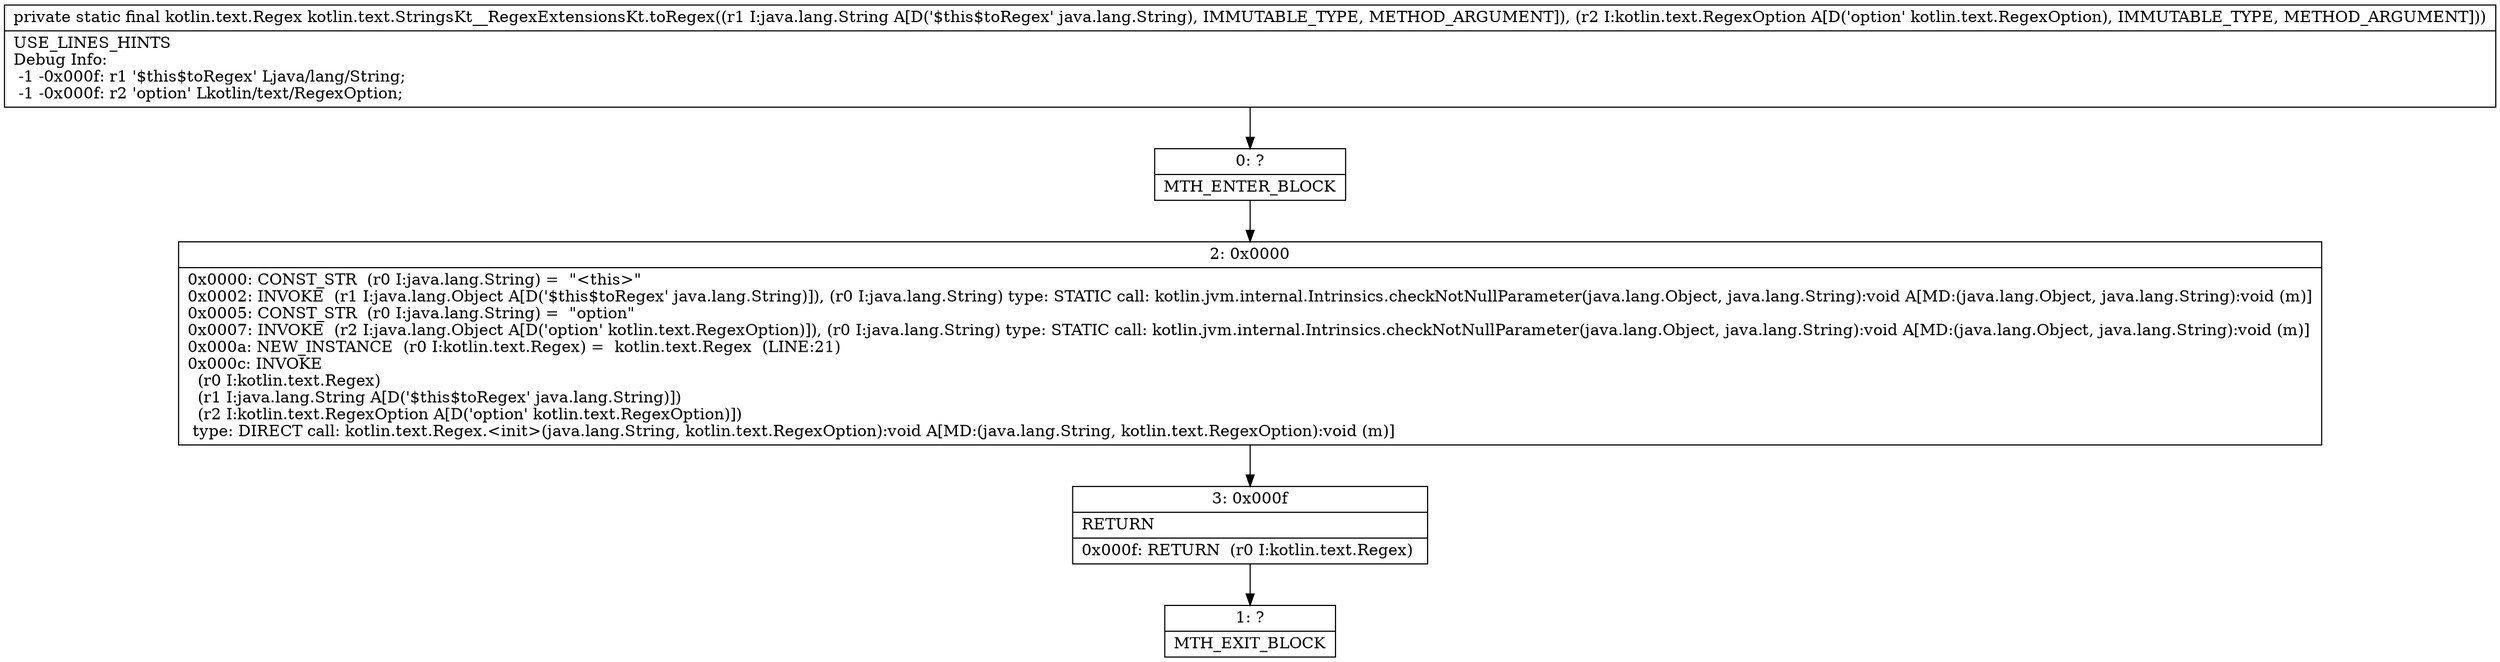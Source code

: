 digraph "CFG forkotlin.text.StringsKt__RegexExtensionsKt.toRegex(Ljava\/lang\/String;Lkotlin\/text\/RegexOption;)Lkotlin\/text\/Regex;" {
Node_0 [shape=record,label="{0\:\ ?|MTH_ENTER_BLOCK\l}"];
Node_2 [shape=record,label="{2\:\ 0x0000|0x0000: CONST_STR  (r0 I:java.lang.String) =  \"\<this\>\" \l0x0002: INVOKE  (r1 I:java.lang.Object A[D('$this$toRegex' java.lang.String)]), (r0 I:java.lang.String) type: STATIC call: kotlin.jvm.internal.Intrinsics.checkNotNullParameter(java.lang.Object, java.lang.String):void A[MD:(java.lang.Object, java.lang.String):void (m)]\l0x0005: CONST_STR  (r0 I:java.lang.String) =  \"option\" \l0x0007: INVOKE  (r2 I:java.lang.Object A[D('option' kotlin.text.RegexOption)]), (r0 I:java.lang.String) type: STATIC call: kotlin.jvm.internal.Intrinsics.checkNotNullParameter(java.lang.Object, java.lang.String):void A[MD:(java.lang.Object, java.lang.String):void (m)]\l0x000a: NEW_INSTANCE  (r0 I:kotlin.text.Regex) =  kotlin.text.Regex  (LINE:21)\l0x000c: INVOKE  \l  (r0 I:kotlin.text.Regex)\l  (r1 I:java.lang.String A[D('$this$toRegex' java.lang.String)])\l  (r2 I:kotlin.text.RegexOption A[D('option' kotlin.text.RegexOption)])\l type: DIRECT call: kotlin.text.Regex.\<init\>(java.lang.String, kotlin.text.RegexOption):void A[MD:(java.lang.String, kotlin.text.RegexOption):void (m)]\l}"];
Node_3 [shape=record,label="{3\:\ 0x000f|RETURN\l|0x000f: RETURN  (r0 I:kotlin.text.Regex) \l}"];
Node_1 [shape=record,label="{1\:\ ?|MTH_EXIT_BLOCK\l}"];
MethodNode[shape=record,label="{private static final kotlin.text.Regex kotlin.text.StringsKt__RegexExtensionsKt.toRegex((r1 I:java.lang.String A[D('$this$toRegex' java.lang.String), IMMUTABLE_TYPE, METHOD_ARGUMENT]), (r2 I:kotlin.text.RegexOption A[D('option' kotlin.text.RegexOption), IMMUTABLE_TYPE, METHOD_ARGUMENT]))  | USE_LINES_HINTS\lDebug Info:\l  \-1 \-0x000f: r1 '$this$toRegex' Ljava\/lang\/String;\l  \-1 \-0x000f: r2 'option' Lkotlin\/text\/RegexOption;\l}"];
MethodNode -> Node_0;Node_0 -> Node_2;
Node_2 -> Node_3;
Node_3 -> Node_1;
}

